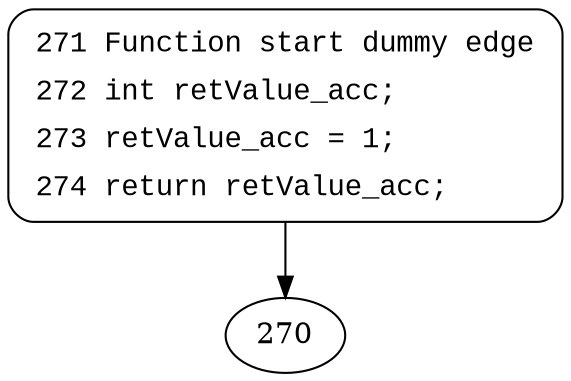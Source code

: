 digraph valid_product {
271 [style="filled,bold" penwidth="1" fillcolor="white" fontname="Courier New" shape="Mrecord" label=<<table border="0" cellborder="0" cellpadding="3" bgcolor="white"><tr><td align="right">271</td><td align="left">Function start dummy edge</td></tr><tr><td align="right">272</td><td align="left">int retValue_acc;</td></tr><tr><td align="right">273</td><td align="left">retValue_acc = 1;</td></tr><tr><td align="right">274</td><td align="left">return retValue_acc;</td></tr></table>>]
271 -> 270[label=""]
}